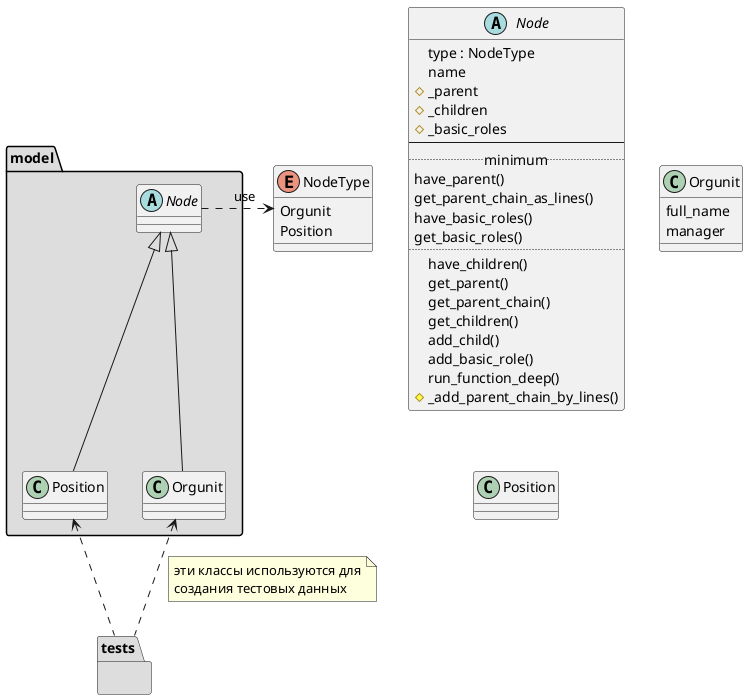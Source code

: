 @startuml

package tests #DDDDDD {}

package "model" #DDDDDD {
    abstract class Node
    class Orgunit
    class Position
}

tests .up.> Orgunit
    note right on link
        эти классы используются для
        создания тестовых данных
    end note
tests .up.> Position

Orgunit -up-|> Node
Position -up-|> Node
Node .right.> NodeType : "    use"

enum NodeType {
Orgunit
Position
}

abstract class Node {
type : NodeType
name
# _parent
# _children
# _basic_roles
--
.. minimum ..
have_parent()
get_parent_chain_as_lines()
have_basic_roles()
get_basic_roles()
..
have_children()
get_parent()
get_parent_chain()
get_children()
add_child()
add_basic_role()
run_function_deep()
# _add_parent_chain_by_lines()
}

class Orgunit {
full_name
manager
}

class Position

@enduml